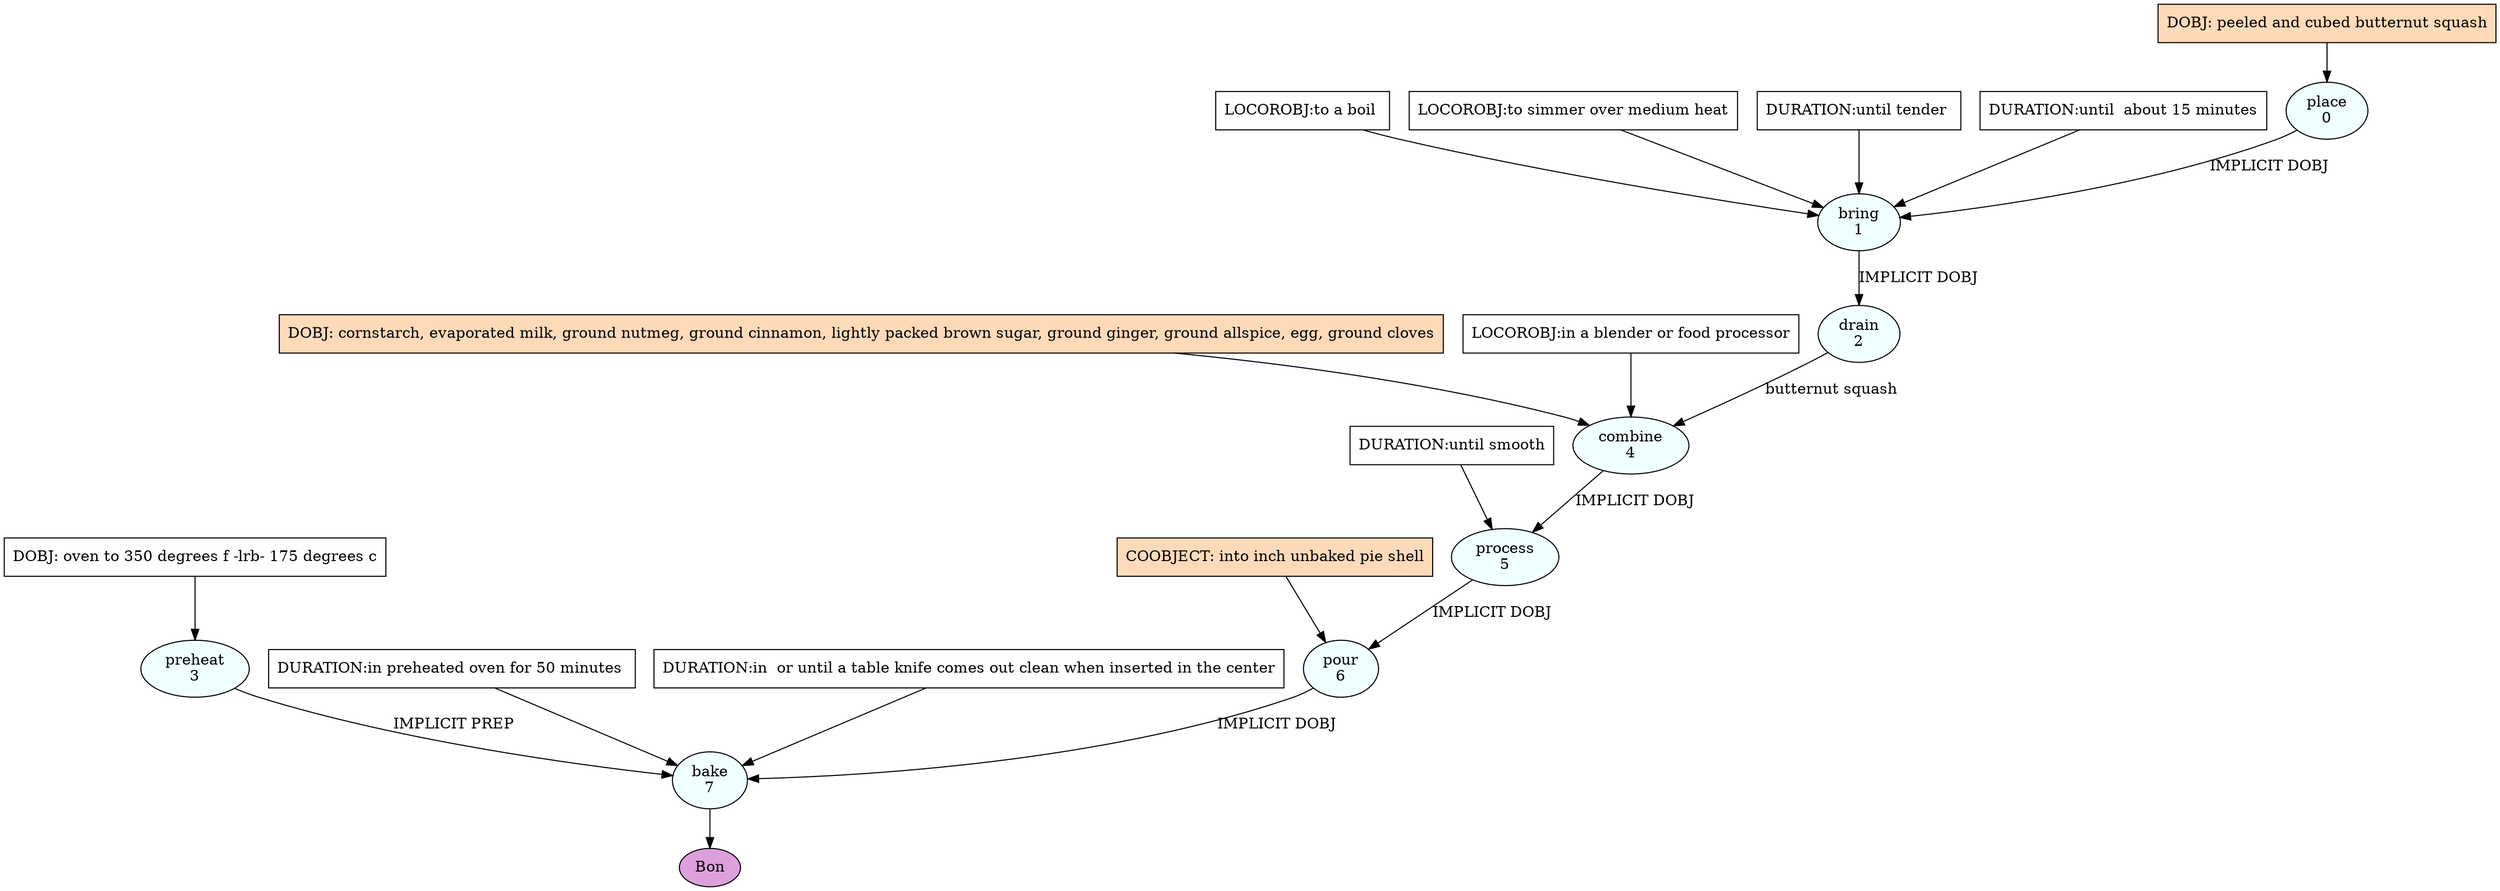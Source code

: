 digraph recipe {
E0[label="place
0", shape=oval, style=filled, fillcolor=azure]
E1[label="bring
1", shape=oval, style=filled, fillcolor=azure]
E2[label="drain
2", shape=oval, style=filled, fillcolor=azure]
E3[label="preheat
3", shape=oval, style=filled, fillcolor=azure]
E4[label="combine
4", shape=oval, style=filled, fillcolor=azure]
E5[label="process
5", shape=oval, style=filled, fillcolor=azure]
E6[label="pour
6", shape=oval, style=filled, fillcolor=azure]
E7[label="bake
7", shape=oval, style=filled, fillcolor=azure]
D3[label="DOBJ: oven to 350 degrees f -lrb- 175 degrees c", shape=box, style=filled, fillcolor=white]
D3 -> E3
D0[label="DOBJ: peeled and cubed butternut squash", shape=box, style=filled, fillcolor=peachpuff]
D0 -> E0
E0 -> E1 [label="IMPLICIT DOBJ"]
P1_0_0[label="LOCOROBJ:to a boil ", shape=box, style=filled, fillcolor=white]
P1_0_0 -> E1
P1_0_1[label="LOCOROBJ:to simmer over medium heat", shape=box, style=filled, fillcolor=white]
P1_0_1 -> E1
P1_1_0[label="DURATION:until tender ", shape=box, style=filled, fillcolor=white]
P1_1_0 -> E1
P1_1_1[label="DURATION:until  about 15 minutes", shape=box, style=filled, fillcolor=white]
P1_1_1 -> E1
E1 -> E2 [label="IMPLICIT DOBJ"]
D4_ing[label="DOBJ: cornstarch, evaporated milk, ground nutmeg, ground cinnamon, lightly packed brown sugar, ground ginger, ground allspice, egg, ground cloves", shape=box, style=filled, fillcolor=peachpuff]
D4_ing -> E4
E2 -> E4 [label="butternut squash "]
P4_0_0[label="LOCOROBJ:in a blender or food processor", shape=box, style=filled, fillcolor=white]
P4_0_0 -> E4
E4 -> E5 [label="IMPLICIT DOBJ"]
P5_0_0[label="DURATION:until smooth", shape=box, style=filled, fillcolor=white]
P5_0_0 -> E5
E5 -> E6 [label="IMPLICIT DOBJ"]
P6_0_ing[label="COOBJECT: into inch unbaked pie shell", shape=box, style=filled, fillcolor=peachpuff]
P6_0_ing -> E6
E6 -> E7 [label="IMPLICIT DOBJ"]
E3 -> E7 [label="IMPLICIT PREP"]
P7_1_0[label="DURATION:in preheated oven for 50 minutes ", shape=box, style=filled, fillcolor=white]
P7_1_0 -> E7
P7_1_1[label="DURATION:in  or until a table knife comes out clean when inserted in the center", shape=box, style=filled, fillcolor=white]
P7_1_1 -> E7
EOR[label="Bon", shape=oval, style=filled, fillcolor=plum]
E7 -> EOR
}
